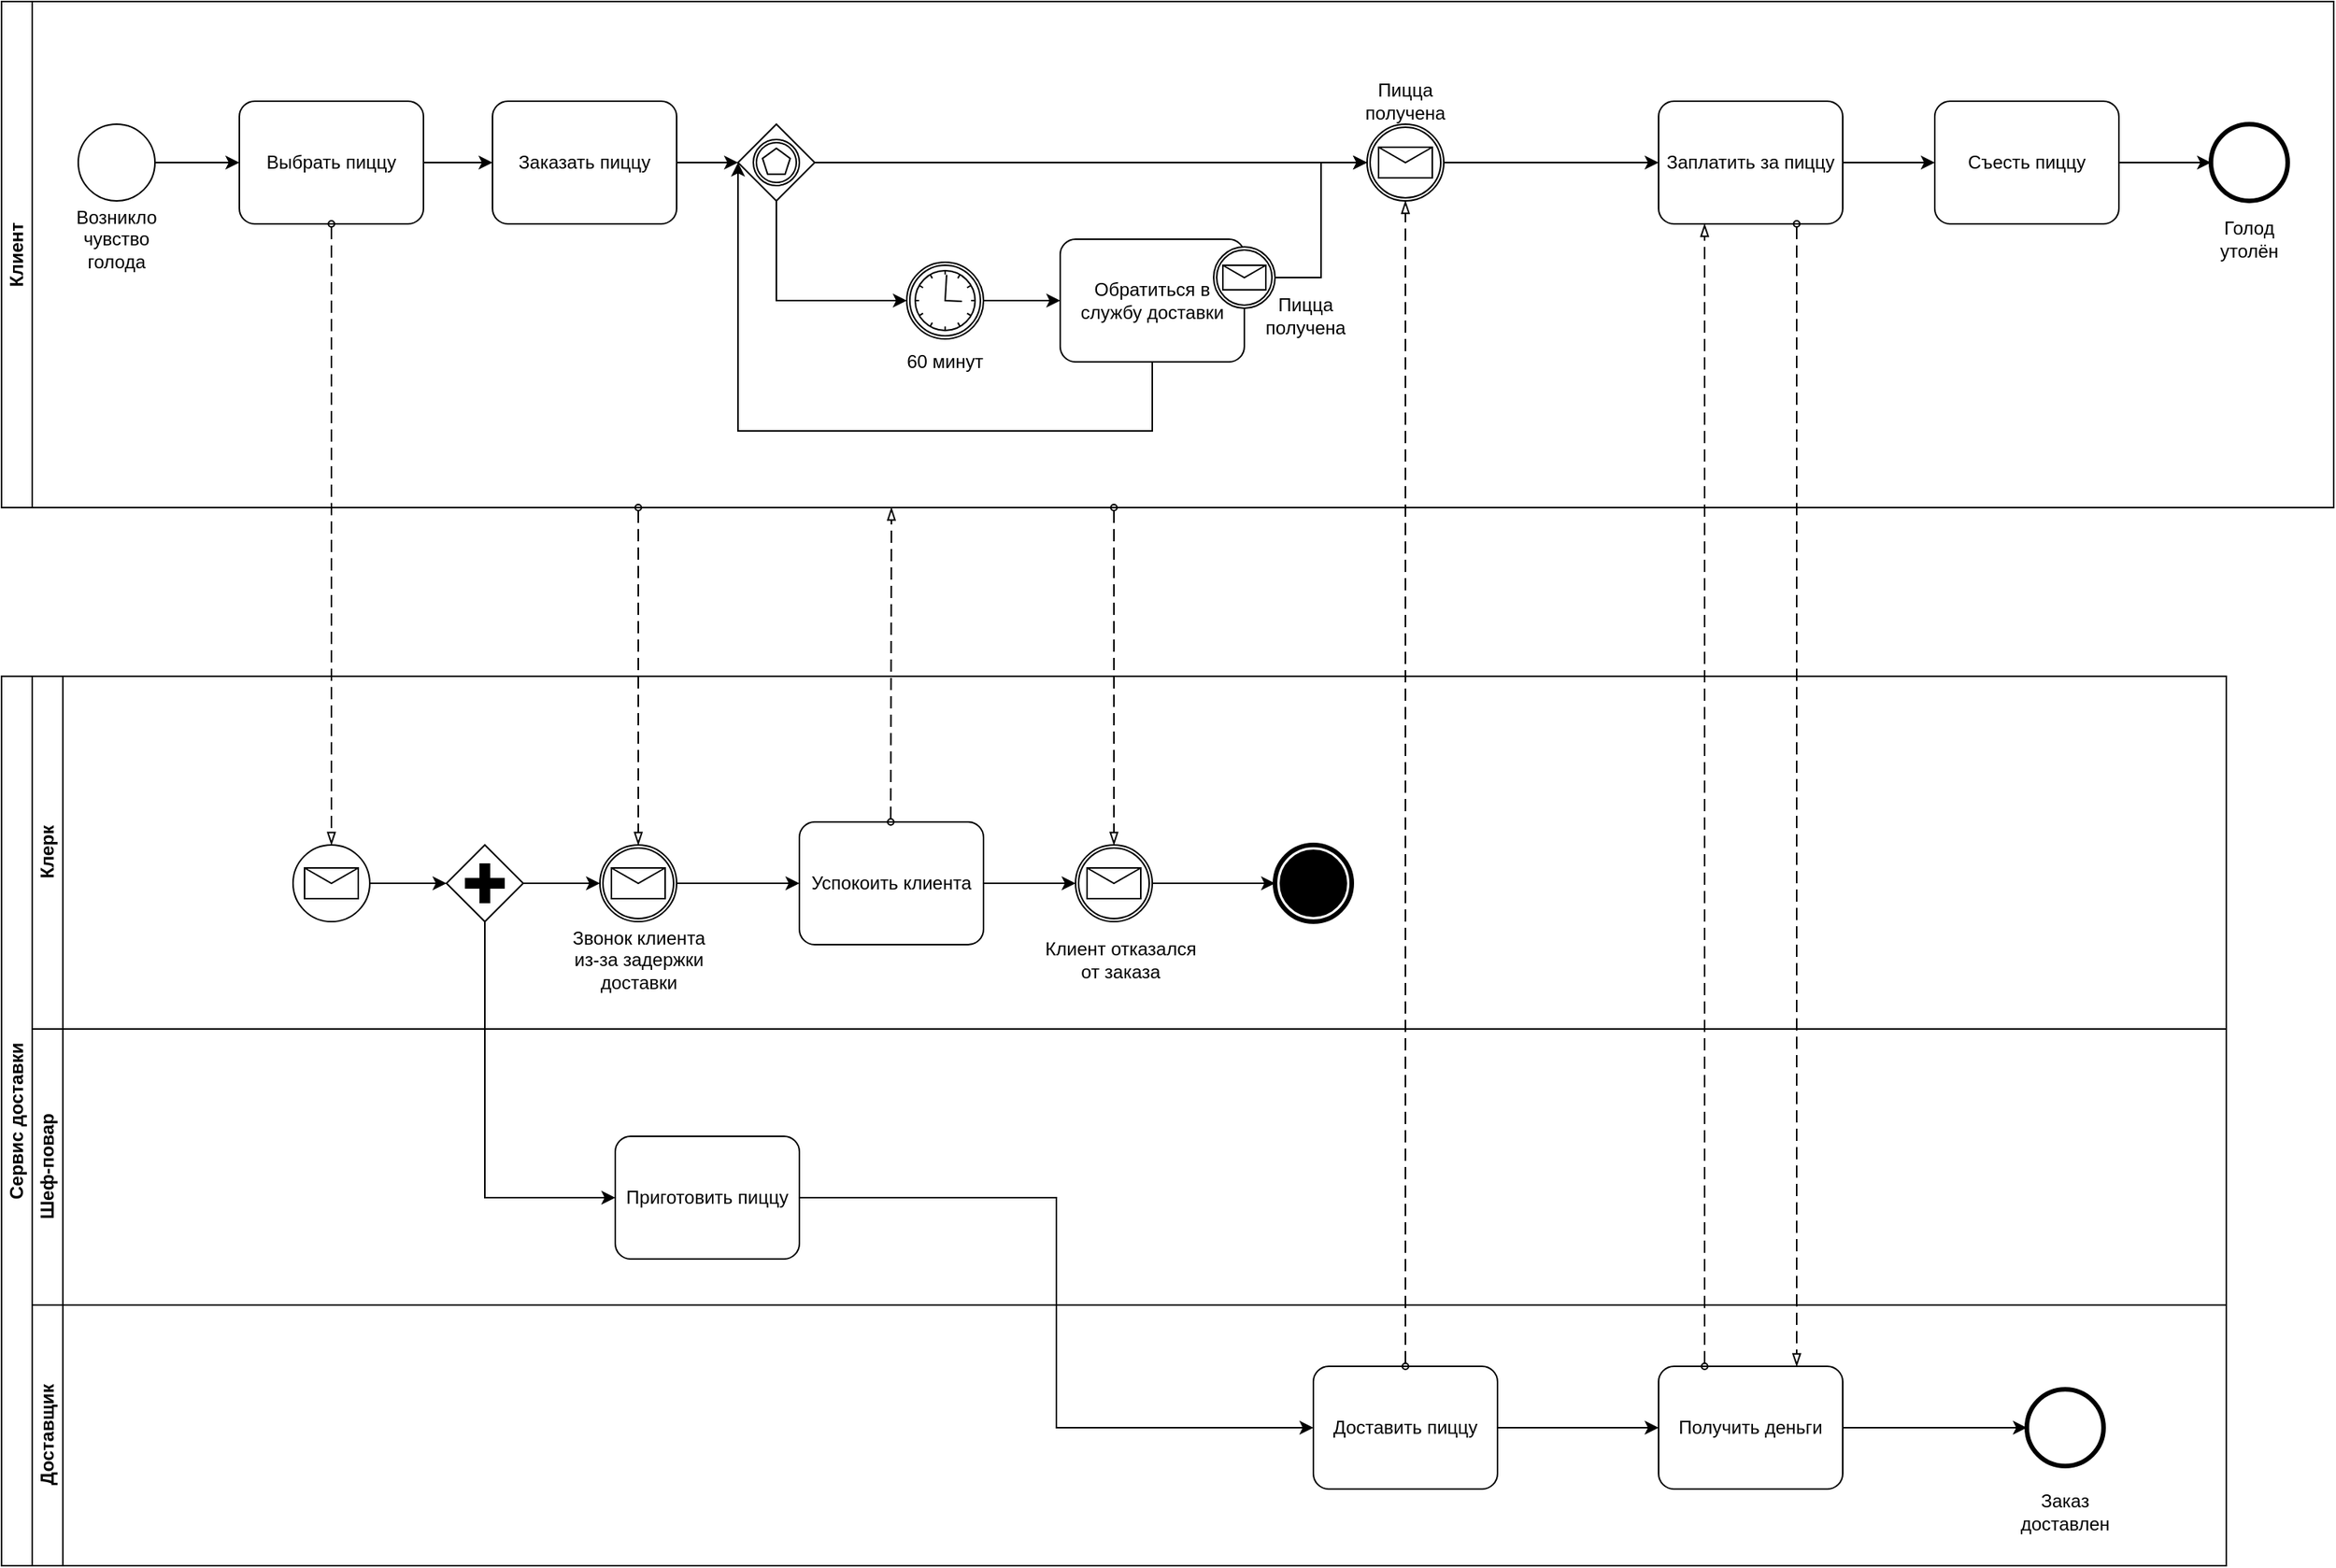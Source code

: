 <mxfile version="24.7.5">
  <diagram name="Page-1" id="2a216829-ef6e-dabb-86c1-c78162f3ba2b">
    <mxGraphModel dx="2390" dy="1407" grid="1" gridSize="10" guides="1" tooltips="1" connect="1" arrows="1" fold="1" page="1" pageScale="1" pageWidth="850" pageHeight="1100" background="none" math="0" shadow="0">
      <root>
        <mxCell id="0" />
        <mxCell id="1" parent="0" />
        <mxCell id="Rylz1-FYV-qWUsAyGiuU-2" value="Клиент" style="swimlane;startSize=20;horizontal=0;html=1;whiteSpace=wrap;" parent="1" vertex="1">
          <mxGeometry x="210" y="120" width="1520" height="330" as="geometry" />
        </mxCell>
        <mxCell id="Rylz1-FYV-qWUsAyGiuU-12" value="" style="points=[[0.145,0.145,0],[0.5,0,0],[0.855,0.145,0],[1,0.5,0],[0.855,0.855,0],[0.5,1,0],[0.145,0.855,0],[0,0.5,0]];shape=mxgraph.bpmn.event;html=1;verticalLabelPosition=bottom;labelBackgroundColor=#ffffff;verticalAlign=top;align=center;perimeter=ellipsePerimeter;outlineConnect=0;aspect=fixed;outline=standard;symbol=general;" parent="Rylz1-FYV-qWUsAyGiuU-2" vertex="1">
          <mxGeometry x="50" y="80" width="50" height="50" as="geometry" />
        </mxCell>
        <mxCell id="Rylz1-FYV-qWUsAyGiuU-13" value="Возникло чувство голода" style="text;html=1;align=center;verticalAlign=middle;whiteSpace=wrap;rounded=0;" parent="Rylz1-FYV-qWUsAyGiuU-2" vertex="1">
          <mxGeometry x="45" y="140" width="60" height="30" as="geometry" />
        </mxCell>
        <mxCell id="Rylz1-FYV-qWUsAyGiuU-49" style="edgeStyle=orthogonalEdgeStyle;rounded=0;orthogonalLoop=1;jettySize=auto;html=1;" parent="Rylz1-FYV-qWUsAyGiuU-2" source="Rylz1-FYV-qWUsAyGiuU-14" target="Rylz1-FYV-qWUsAyGiuU-16" edge="1">
          <mxGeometry relative="1" as="geometry" />
        </mxCell>
        <mxCell id="Rylz1-FYV-qWUsAyGiuU-14" value="Выбрать пиццу" style="points=[[0.25,0,0],[0.5,0,0],[0.75,0,0],[1,0.25,0],[1,0.5,0],[1,0.75,0],[0.75,1,0],[0.5,1,0],[0.25,1,0],[0,0.75,0],[0,0.5,0],[0,0.25,0]];shape=mxgraph.bpmn.task;whiteSpace=wrap;rectStyle=rounded;size=10;html=1;container=1;expand=0;collapsible=0;taskMarker=abstract;" parent="Rylz1-FYV-qWUsAyGiuU-2" vertex="1">
          <mxGeometry x="155" y="65" width="120" height="80" as="geometry" />
        </mxCell>
        <mxCell id="Rylz1-FYV-qWUsAyGiuU-15" style="edgeStyle=orthogonalEdgeStyle;rounded=0;orthogonalLoop=1;jettySize=auto;html=1;entryX=0;entryY=0.5;entryDx=0;entryDy=0;entryPerimeter=0;" parent="Rylz1-FYV-qWUsAyGiuU-2" source="Rylz1-FYV-qWUsAyGiuU-12" target="Rylz1-FYV-qWUsAyGiuU-14" edge="1">
          <mxGeometry relative="1" as="geometry" />
        </mxCell>
        <mxCell id="Rylz1-FYV-qWUsAyGiuU-27" value="" style="edgeStyle=orthogonalEdgeStyle;rounded=0;orthogonalLoop=1;jettySize=auto;html=1;" parent="Rylz1-FYV-qWUsAyGiuU-2" source="Rylz1-FYV-qWUsAyGiuU-16" target="Rylz1-FYV-qWUsAyGiuU-17" edge="1">
          <mxGeometry relative="1" as="geometry" />
        </mxCell>
        <mxCell id="Rylz1-FYV-qWUsAyGiuU-16" value="Заказать пиццу" style="points=[[0.25,0,0],[0.5,0,0],[0.75,0,0],[1,0.25,0],[1,0.5,0],[1,0.75,0],[0.75,1,0],[0.5,1,0],[0.25,1,0],[0,0.75,0],[0,0.5,0],[0,0.25,0]];shape=mxgraph.bpmn.task;whiteSpace=wrap;rectStyle=rounded;size=10;html=1;container=1;expand=0;collapsible=0;taskMarker=abstract;" parent="Rylz1-FYV-qWUsAyGiuU-2" vertex="1">
          <mxGeometry x="320" y="65" width="120" height="80" as="geometry" />
        </mxCell>
        <mxCell id="Rylz1-FYV-qWUsAyGiuU-17" value="" style="points=[[0.25,0.25,0],[0.5,0,0],[0.75,0.25,0],[1,0.5,0],[0.75,0.75,0],[0.5,1,0],[0.25,0.75,0],[0,0.5,0]];shape=mxgraph.bpmn.gateway2;html=1;verticalLabelPosition=bottom;labelBackgroundColor=#ffffff;verticalAlign=top;align=center;perimeter=rhombusPerimeter;outlineConnect=0;outline=catching;symbol=multiple;" parent="Rylz1-FYV-qWUsAyGiuU-2" vertex="1">
          <mxGeometry x="480" y="80" width="50" height="50" as="geometry" />
        </mxCell>
        <mxCell id="Rylz1-FYV-qWUsAyGiuU-18" value="Обратиться в службу доставки" style="points=[[0.25,0,0],[0.5,0,0],[0.75,0,0],[1,0.25,0],[1,0.5,0],[1,0.75,0],[0.75,1,0],[0.5,1,0],[0.25,1,0],[0,0.75,0],[0,0.5,0],[0,0.25,0]];shape=mxgraph.bpmn.task;whiteSpace=wrap;rectStyle=rounded;size=10;html=1;container=1;expand=0;collapsible=0;taskMarker=abstract;" parent="Rylz1-FYV-qWUsAyGiuU-2" vertex="1">
          <mxGeometry x="690" y="155" width="120" height="80" as="geometry" />
        </mxCell>
        <mxCell id="s_k-jecpdl5mLhOuCXz1-1" value="" style="points=[[0.145,0.145,0],[0.5,0,0],[0.855,0.145,0],[1,0.5,0],[0.855,0.855,0],[0.5,1,0],[0.145,0.855,0],[0,0.5,0]];shape=mxgraph.bpmn.event;html=1;verticalLabelPosition=bottom;labelBackgroundColor=#ffffff;verticalAlign=top;align=center;perimeter=ellipsePerimeter;outlineConnect=0;aspect=fixed;outline=catching;symbol=message;" vertex="1" parent="Rylz1-FYV-qWUsAyGiuU-18">
          <mxGeometry x="100" y="5" width="40" height="40" as="geometry" />
        </mxCell>
        <mxCell id="Rylz1-FYV-qWUsAyGiuU-19" value="" style="points=[[0.145,0.145,0],[0.5,0,0],[0.855,0.145,0],[1,0.5,0],[0.855,0.855,0],[0.5,1,0],[0.145,0.855,0],[0,0.5,0]];shape=mxgraph.bpmn.event;html=1;verticalLabelPosition=bottom;labelBackgroundColor=#ffffff;verticalAlign=top;align=center;perimeter=ellipsePerimeter;outlineConnect=0;aspect=fixed;outline=catching;symbol=timer;" parent="Rylz1-FYV-qWUsAyGiuU-2" vertex="1">
          <mxGeometry x="590" y="170" width="50" height="50" as="geometry" />
        </mxCell>
        <mxCell id="Rylz1-FYV-qWUsAyGiuU-20" value="60 минут" style="text;html=1;align=center;verticalAlign=middle;whiteSpace=wrap;rounded=0;" parent="Rylz1-FYV-qWUsAyGiuU-2" vertex="1">
          <mxGeometry x="585" y="220" width="60" height="30" as="geometry" />
        </mxCell>
        <mxCell id="Rylz1-FYV-qWUsAyGiuU-21" value="" style="points=[[0.145,0.145,0],[0.5,0,0],[0.855,0.145,0],[1,0.5,0],[0.855,0.855,0],[0.5,1,0],[0.145,0.855,0],[0,0.5,0]];shape=mxgraph.bpmn.event;html=1;verticalLabelPosition=bottom;labelBackgroundColor=#ffffff;verticalAlign=top;align=center;perimeter=ellipsePerimeter;outlineConnect=0;aspect=fixed;outline=catching;symbol=message;" parent="Rylz1-FYV-qWUsAyGiuU-2" vertex="1">
          <mxGeometry x="890" y="80" width="50" height="50" as="geometry" />
        </mxCell>
        <mxCell id="Rylz1-FYV-qWUsAyGiuU-33" style="edgeStyle=orthogonalEdgeStyle;rounded=0;orthogonalLoop=1;jettySize=auto;html=1;" parent="Rylz1-FYV-qWUsAyGiuU-2" source="Rylz1-FYV-qWUsAyGiuU-22" target="Rylz1-FYV-qWUsAyGiuU-23" edge="1">
          <mxGeometry relative="1" as="geometry" />
        </mxCell>
        <mxCell id="Rylz1-FYV-qWUsAyGiuU-22" value="Заплатить за пиццу" style="points=[[0.25,0,0],[0.5,0,0],[0.75,0,0],[1,0.25,0],[1,0.5,0],[1,0.75,0],[0.75,1,0],[0.5,1,0],[0.25,1,0],[0,0.75,0],[0,0.5,0],[0,0.25,0]];shape=mxgraph.bpmn.task;whiteSpace=wrap;rectStyle=rounded;size=10;html=1;container=1;expand=0;collapsible=0;taskMarker=abstract;" parent="Rylz1-FYV-qWUsAyGiuU-2" vertex="1">
          <mxGeometry x="1080" y="65" width="120" height="80" as="geometry" />
        </mxCell>
        <mxCell id="Rylz1-FYV-qWUsAyGiuU-23" value="Съесть пиццу" style="points=[[0.25,0,0],[0.5,0,0],[0.75,0,0],[1,0.25,0],[1,0.5,0],[1,0.75,0],[0.75,1,0],[0.5,1,0],[0.25,1,0],[0,0.75,0],[0,0.5,0],[0,0.25,0]];shape=mxgraph.bpmn.task;whiteSpace=wrap;rectStyle=rounded;size=10;html=1;container=1;expand=0;collapsible=0;taskMarker=abstract;" parent="Rylz1-FYV-qWUsAyGiuU-2" vertex="1">
          <mxGeometry x="1260" y="65" width="120" height="80" as="geometry" />
        </mxCell>
        <mxCell id="Rylz1-FYV-qWUsAyGiuU-24" value="" style="points=[[0.145,0.145,0],[0.5,0,0],[0.855,0.145,0],[1,0.5,0],[0.855,0.855,0],[0.5,1,0],[0.145,0.855,0],[0,0.5,0]];shape=mxgraph.bpmn.event;html=1;verticalLabelPosition=bottom;labelBackgroundColor=#ffffff;verticalAlign=top;align=center;perimeter=ellipsePerimeter;outlineConnect=0;aspect=fixed;outline=end;symbol=terminate2;" parent="Rylz1-FYV-qWUsAyGiuU-2" vertex="1">
          <mxGeometry x="1440" y="80" width="50" height="50" as="geometry" />
        </mxCell>
        <mxCell id="Rylz1-FYV-qWUsAyGiuU-25" value="Пицца получена" style="text;html=1;align=center;verticalAlign=middle;whiteSpace=wrap;rounded=0;" parent="Rylz1-FYV-qWUsAyGiuU-2" vertex="1">
          <mxGeometry x="885" y="50" width="60" height="30" as="geometry" />
        </mxCell>
        <mxCell id="Rylz1-FYV-qWUsAyGiuU-26" value="Голод утолён" style="text;html=1;align=center;verticalAlign=middle;whiteSpace=wrap;rounded=0;" parent="Rylz1-FYV-qWUsAyGiuU-2" vertex="1">
          <mxGeometry x="1435" y="140" width="60" height="30" as="geometry" />
        </mxCell>
        <mxCell id="Rylz1-FYV-qWUsAyGiuU-28" style="edgeStyle=orthogonalEdgeStyle;rounded=0;orthogonalLoop=1;jettySize=auto;html=1;entryX=0;entryY=0.5;entryDx=0;entryDy=0;entryPerimeter=0;" parent="Rylz1-FYV-qWUsAyGiuU-2" source="Rylz1-FYV-qWUsAyGiuU-17" target="Rylz1-FYV-qWUsAyGiuU-21" edge="1">
          <mxGeometry relative="1" as="geometry" />
        </mxCell>
        <mxCell id="Rylz1-FYV-qWUsAyGiuU-29" style="edgeStyle=orthogonalEdgeStyle;rounded=0;orthogonalLoop=1;jettySize=auto;html=1;entryX=0;entryY=0.5;entryDx=0;entryDy=0;entryPerimeter=0;exitX=0.5;exitY=1;exitDx=0;exitDy=0;exitPerimeter=0;" parent="Rylz1-FYV-qWUsAyGiuU-2" source="Rylz1-FYV-qWUsAyGiuU-17" target="Rylz1-FYV-qWUsAyGiuU-19" edge="1">
          <mxGeometry relative="1" as="geometry" />
        </mxCell>
        <mxCell id="Rylz1-FYV-qWUsAyGiuU-30" style="edgeStyle=orthogonalEdgeStyle;rounded=0;orthogonalLoop=1;jettySize=auto;html=1;entryX=0;entryY=0.5;entryDx=0;entryDy=0;entryPerimeter=0;" parent="Rylz1-FYV-qWUsAyGiuU-2" source="Rylz1-FYV-qWUsAyGiuU-19" target="Rylz1-FYV-qWUsAyGiuU-18" edge="1">
          <mxGeometry relative="1" as="geometry" />
        </mxCell>
        <mxCell id="Rylz1-FYV-qWUsAyGiuU-31" style="edgeStyle=orthogonalEdgeStyle;rounded=0;orthogonalLoop=1;jettySize=auto;html=1;entryX=0;entryY=0.5;entryDx=0;entryDy=0;entryPerimeter=0;exitX=0.5;exitY=1;exitDx=0;exitDy=0;exitPerimeter=0;" parent="Rylz1-FYV-qWUsAyGiuU-2" source="Rylz1-FYV-qWUsAyGiuU-18" target="Rylz1-FYV-qWUsAyGiuU-17" edge="1">
          <mxGeometry relative="1" as="geometry">
            <Array as="points">
              <mxPoint x="750" y="280" />
              <mxPoint x="480" y="280" />
            </Array>
          </mxGeometry>
        </mxCell>
        <mxCell id="Rylz1-FYV-qWUsAyGiuU-32" style="edgeStyle=orthogonalEdgeStyle;rounded=0;orthogonalLoop=1;jettySize=auto;html=1;entryX=0;entryY=0.5;entryDx=0;entryDy=0;entryPerimeter=0;" parent="Rylz1-FYV-qWUsAyGiuU-2" source="Rylz1-FYV-qWUsAyGiuU-21" target="Rylz1-FYV-qWUsAyGiuU-22" edge="1">
          <mxGeometry relative="1" as="geometry" />
        </mxCell>
        <mxCell id="Rylz1-FYV-qWUsAyGiuU-34" style="edgeStyle=orthogonalEdgeStyle;rounded=0;orthogonalLoop=1;jettySize=auto;html=1;entryX=0;entryY=0.5;entryDx=0;entryDy=0;entryPerimeter=0;" parent="Rylz1-FYV-qWUsAyGiuU-2" source="Rylz1-FYV-qWUsAyGiuU-23" target="Rylz1-FYV-qWUsAyGiuU-24" edge="1">
          <mxGeometry relative="1" as="geometry" />
        </mxCell>
        <mxCell id="s_k-jecpdl5mLhOuCXz1-2" style="edgeStyle=orthogonalEdgeStyle;rounded=0;orthogonalLoop=1;jettySize=auto;html=1;entryX=0;entryY=0.5;entryDx=0;entryDy=0;entryPerimeter=0;" edge="1" parent="Rylz1-FYV-qWUsAyGiuU-2" source="s_k-jecpdl5mLhOuCXz1-1" target="Rylz1-FYV-qWUsAyGiuU-21">
          <mxGeometry relative="1" as="geometry" />
        </mxCell>
        <mxCell id="s_k-jecpdl5mLhOuCXz1-3" value="Пицца получена" style="text;html=1;align=center;verticalAlign=middle;whiteSpace=wrap;rounded=0;" vertex="1" parent="Rylz1-FYV-qWUsAyGiuU-2">
          <mxGeometry x="820" y="190" width="60" height="30" as="geometry" />
        </mxCell>
        <mxCell id="Rylz1-FYV-qWUsAyGiuU-8" value="Сервис доставки" style="swimlane;html=1;childLayout=stackLayout;resizeParent=1;resizeParentMax=0;horizontal=0;startSize=20;horizontalStack=0;whiteSpace=wrap;" parent="1" vertex="1">
          <mxGeometry x="210" y="560" width="1450" height="580" as="geometry" />
        </mxCell>
        <mxCell id="Rylz1-FYV-qWUsAyGiuU-9" value="Клерк" style="swimlane;html=1;startSize=20;horizontal=0;" parent="Rylz1-FYV-qWUsAyGiuU-8" vertex="1">
          <mxGeometry x="20" width="1430" height="230" as="geometry" />
        </mxCell>
        <mxCell id="Rylz1-FYV-qWUsAyGiuU-35" value="" style="points=[[0.145,0.145,0],[0.5,0,0],[0.855,0.145,0],[1,0.5,0],[0.855,0.855,0],[0.5,1,0],[0.145,0.855,0],[0,0.5,0]];shape=mxgraph.bpmn.event;html=1;verticalLabelPosition=bottom;labelBackgroundColor=#ffffff;verticalAlign=top;align=center;perimeter=ellipsePerimeter;outlineConnect=0;aspect=fixed;outline=standard;symbol=message;" parent="Rylz1-FYV-qWUsAyGiuU-9" vertex="1">
          <mxGeometry x="170" y="110" width="50" height="50" as="geometry" />
        </mxCell>
        <mxCell id="Rylz1-FYV-qWUsAyGiuU-51" value="" style="points=[[0.25,0.25,0],[0.5,0,0],[0.75,0.25,0],[1,0.5,0],[0.75,0.75,0],[0.5,1,0],[0.25,0.75,0],[0,0.5,0]];shape=mxgraph.bpmn.gateway2;html=1;verticalLabelPosition=bottom;labelBackgroundColor=#ffffff;verticalAlign=top;align=center;perimeter=rhombusPerimeter;outlineConnect=0;outline=none;symbol=none;gwType=parallel;" parent="Rylz1-FYV-qWUsAyGiuU-9" vertex="1">
          <mxGeometry x="270" y="110" width="50" height="50" as="geometry" />
        </mxCell>
        <mxCell id="Rylz1-FYV-qWUsAyGiuU-52" style="edgeStyle=orthogonalEdgeStyle;rounded=0;orthogonalLoop=1;jettySize=auto;html=1;entryX=0;entryY=0.5;entryDx=0;entryDy=0;entryPerimeter=0;" parent="Rylz1-FYV-qWUsAyGiuU-9" source="Rylz1-FYV-qWUsAyGiuU-35" target="Rylz1-FYV-qWUsAyGiuU-51" edge="1">
          <mxGeometry relative="1" as="geometry" />
        </mxCell>
        <mxCell id="Rylz1-FYV-qWUsAyGiuU-53" value="" style="points=[[0.145,0.145,0],[0.5,0,0],[0.855,0.145,0],[1,0.5,0],[0.855,0.855,0],[0.5,1,0],[0.145,0.855,0],[0,0.5,0]];shape=mxgraph.bpmn.event;html=1;verticalLabelPosition=bottom;labelBackgroundColor=#ffffff;verticalAlign=top;align=center;perimeter=ellipsePerimeter;outlineConnect=0;aspect=fixed;outline=catching;symbol=message;" parent="Rylz1-FYV-qWUsAyGiuU-9" vertex="1">
          <mxGeometry x="370" y="110" width="50" height="50" as="geometry" />
        </mxCell>
        <mxCell id="Rylz1-FYV-qWUsAyGiuU-54" style="edgeStyle=orthogonalEdgeStyle;rounded=0;orthogonalLoop=1;jettySize=auto;html=1;entryX=0;entryY=0.5;entryDx=0;entryDy=0;entryPerimeter=0;" parent="Rylz1-FYV-qWUsAyGiuU-9" source="Rylz1-FYV-qWUsAyGiuU-51" target="Rylz1-FYV-qWUsAyGiuU-53" edge="1">
          <mxGeometry relative="1" as="geometry" />
        </mxCell>
        <mxCell id="Rylz1-FYV-qWUsAyGiuU-55" value="Звонок клиента из-за задержки доставки" style="text;html=1;align=center;verticalAlign=middle;whiteSpace=wrap;rounded=0;" parent="Rylz1-FYV-qWUsAyGiuU-9" vertex="1">
          <mxGeometry x="347.5" y="170" width="95" height="30" as="geometry" />
        </mxCell>
        <mxCell id="Rylz1-FYV-qWUsAyGiuU-62" style="edgeStyle=orthogonalEdgeStyle;rounded=0;orthogonalLoop=1;jettySize=auto;html=1;" parent="Rylz1-FYV-qWUsAyGiuU-9" source="Rylz1-FYV-qWUsAyGiuU-56" target="Rylz1-FYV-qWUsAyGiuU-60" edge="1">
          <mxGeometry relative="1" as="geometry" />
        </mxCell>
        <mxCell id="Rylz1-FYV-qWUsAyGiuU-56" value="Успокоить клиента" style="points=[[0.25,0,0],[0.5,0,0],[0.75,0,0],[1,0.25,0],[1,0.5,0],[1,0.75,0],[0.75,1,0],[0.5,1,0],[0.25,1,0],[0,0.75,0],[0,0.5,0],[0,0.25,0]];shape=mxgraph.bpmn.task;whiteSpace=wrap;rectStyle=rounded;size=10;html=1;container=1;expand=0;collapsible=0;taskMarker=abstract;" parent="Rylz1-FYV-qWUsAyGiuU-9" vertex="1">
          <mxGeometry x="500" y="95" width="120" height="80" as="geometry" />
        </mxCell>
        <mxCell id="Rylz1-FYV-qWUsAyGiuU-65" value="" style="dashed=1;dashPattern=8 4;endArrow=blockThin;endFill=0;startArrow=oval;startFill=0;endSize=6;startSize=4;html=1;rounded=0;" parent="Rylz1-FYV-qWUsAyGiuU-56" edge="1">
          <mxGeometry width="160" relative="1" as="geometry">
            <mxPoint x="59.55" as="sourcePoint" />
            <mxPoint x="60" y="-205" as="targetPoint" />
            <Array as="points" />
          </mxGeometry>
        </mxCell>
        <mxCell id="Rylz1-FYV-qWUsAyGiuU-57" style="edgeStyle=orthogonalEdgeStyle;rounded=0;orthogonalLoop=1;jettySize=auto;html=1;entryX=0;entryY=0.5;entryDx=0;entryDy=0;entryPerimeter=0;" parent="Rylz1-FYV-qWUsAyGiuU-9" source="Rylz1-FYV-qWUsAyGiuU-53" target="Rylz1-FYV-qWUsAyGiuU-56" edge="1">
          <mxGeometry relative="1" as="geometry" />
        </mxCell>
        <mxCell id="Rylz1-FYV-qWUsAyGiuU-58" value="" style="points=[[0.145,0.145,0],[0.5,0,0],[0.855,0.145,0],[1,0.5,0],[0.855,0.855,0],[0.5,1,0],[0.145,0.855,0],[0,0.5,0]];shape=mxgraph.bpmn.event;html=1;verticalLabelPosition=bottom;labelBackgroundColor=#ffffff;verticalAlign=top;align=center;perimeter=ellipsePerimeter;outlineConnect=0;aspect=fixed;outline=end;symbol=terminate;" parent="Rylz1-FYV-qWUsAyGiuU-9" vertex="1">
          <mxGeometry x="810" y="110" width="50" height="50" as="geometry" />
        </mxCell>
        <mxCell id="Rylz1-FYV-qWUsAyGiuU-60" value="" style="points=[[0.145,0.145,0],[0.5,0,0],[0.855,0.145,0],[1,0.5,0],[0.855,0.855,0],[0.5,1,0],[0.145,0.855,0],[0,0.5,0]];shape=mxgraph.bpmn.event;html=1;verticalLabelPosition=bottom;labelBackgroundColor=#ffffff;verticalAlign=top;align=center;perimeter=ellipsePerimeter;outlineConnect=0;aspect=fixed;outline=catching;symbol=message;" parent="Rylz1-FYV-qWUsAyGiuU-9" vertex="1">
          <mxGeometry x="680" y="110" width="50" height="50" as="geometry" />
        </mxCell>
        <mxCell id="Rylz1-FYV-qWUsAyGiuU-61" value="Клиент отказался от заказа" style="text;html=1;align=center;verticalAlign=middle;whiteSpace=wrap;rounded=0;" parent="Rylz1-FYV-qWUsAyGiuU-9" vertex="1">
          <mxGeometry x="657.5" y="170" width="102.5" height="30" as="geometry" />
        </mxCell>
        <mxCell id="Rylz1-FYV-qWUsAyGiuU-63" style="edgeStyle=orthogonalEdgeStyle;rounded=0;orthogonalLoop=1;jettySize=auto;html=1;entryX=0;entryY=0.5;entryDx=0;entryDy=0;entryPerimeter=0;" parent="Rylz1-FYV-qWUsAyGiuU-9" source="Rylz1-FYV-qWUsAyGiuU-60" target="Rylz1-FYV-qWUsAyGiuU-58" edge="1">
          <mxGeometry relative="1" as="geometry" />
        </mxCell>
        <mxCell id="Rylz1-FYV-qWUsAyGiuU-10" value="Шеф-повар" style="swimlane;html=1;startSize=20;horizontal=0;" parent="Rylz1-FYV-qWUsAyGiuU-8" vertex="1">
          <mxGeometry x="20" y="230" width="1430" height="180" as="geometry" />
        </mxCell>
        <mxCell id="Rylz1-FYV-qWUsAyGiuU-36" value="Приготовить пиццу" style="points=[[0.25,0,0],[0.5,0,0],[0.75,0,0],[1,0.25,0],[1,0.5,0],[1,0.75,0],[0.75,1,0],[0.5,1,0],[0.25,1,0],[0,0.75,0],[0,0.5,0],[0,0.25,0]];shape=mxgraph.bpmn.task;whiteSpace=wrap;rectStyle=rounded;size=10;html=1;container=1;expand=0;collapsible=0;taskMarker=abstract;" parent="Rylz1-FYV-qWUsAyGiuU-10" vertex="1">
          <mxGeometry x="380" y="70" width="120" height="80" as="geometry" />
        </mxCell>
        <mxCell id="Rylz1-FYV-qWUsAyGiuU-11" value="Доставщик" style="swimlane;html=1;startSize=20;horizontal=0;" parent="Rylz1-FYV-qWUsAyGiuU-8" vertex="1">
          <mxGeometry x="20" y="410" width="1430" height="170" as="geometry" />
        </mxCell>
        <mxCell id="Rylz1-FYV-qWUsAyGiuU-37" value="Доставить пиццу" style="points=[[0.25,0,0],[0.5,0,0],[0.75,0,0],[1,0.25,0],[1,0.5,0],[1,0.75,0],[0.75,1,0],[0.5,1,0],[0.25,1,0],[0,0.75,0],[0,0.5,0],[0,0.25,0]];shape=mxgraph.bpmn.task;whiteSpace=wrap;rectStyle=rounded;size=10;html=1;container=1;expand=0;collapsible=0;taskMarker=abstract;" parent="Rylz1-FYV-qWUsAyGiuU-11" vertex="1">
          <mxGeometry x="835" y="40" width="120" height="80" as="geometry" />
        </mxCell>
        <mxCell id="Rylz1-FYV-qWUsAyGiuU-44" style="edgeStyle=orthogonalEdgeStyle;rounded=0;orthogonalLoop=1;jettySize=auto;html=1;" parent="Rylz1-FYV-qWUsAyGiuU-11" source="Rylz1-FYV-qWUsAyGiuU-38" target="Rylz1-FYV-qWUsAyGiuU-39" edge="1">
          <mxGeometry relative="1" as="geometry" />
        </mxCell>
        <mxCell id="Rylz1-FYV-qWUsAyGiuU-38" value="Получить деньги" style="points=[[0.25,0,0],[0.5,0,0],[0.75,0,0],[1,0.25,0],[1,0.5,0],[1,0.75,0],[0.75,1,0],[0.5,1,0],[0.25,1,0],[0,0.75,0],[0,0.5,0],[0,0.25,0]];shape=mxgraph.bpmn.task;whiteSpace=wrap;rectStyle=rounded;size=10;html=1;container=1;expand=0;collapsible=0;taskMarker=abstract;" parent="Rylz1-FYV-qWUsAyGiuU-11" vertex="1">
          <mxGeometry x="1060" y="40" width="120" height="80" as="geometry" />
        </mxCell>
        <mxCell id="Rylz1-FYV-qWUsAyGiuU-39" value="" style="points=[[0.145,0.145,0],[0.5,0,0],[0.855,0.145,0],[1,0.5,0],[0.855,0.855,0],[0.5,1,0],[0.145,0.855,0],[0,0.5,0]];shape=mxgraph.bpmn.event;html=1;verticalLabelPosition=bottom;labelBackgroundColor=#ffffff;verticalAlign=top;align=center;perimeter=ellipsePerimeter;outlineConnect=0;aspect=fixed;outline=end;symbol=terminate2;" parent="Rylz1-FYV-qWUsAyGiuU-11" vertex="1">
          <mxGeometry x="1300" y="55" width="50" height="50" as="geometry" />
        </mxCell>
        <mxCell id="Rylz1-FYV-qWUsAyGiuU-40" value="Заказ доставлен" style="text;html=1;align=center;verticalAlign=middle;whiteSpace=wrap;rounded=0;" parent="Rylz1-FYV-qWUsAyGiuU-11" vertex="1">
          <mxGeometry x="1295" y="120" width="60" height="30" as="geometry" />
        </mxCell>
        <mxCell id="Rylz1-FYV-qWUsAyGiuU-43" style="edgeStyle=orthogonalEdgeStyle;rounded=0;orthogonalLoop=1;jettySize=auto;html=1;entryX=0;entryY=0.5;entryDx=0;entryDy=0;entryPerimeter=0;" parent="Rylz1-FYV-qWUsAyGiuU-11" source="Rylz1-FYV-qWUsAyGiuU-37" target="Rylz1-FYV-qWUsAyGiuU-38" edge="1">
          <mxGeometry relative="1" as="geometry" />
        </mxCell>
        <mxCell id="Rylz1-FYV-qWUsAyGiuU-41" style="edgeStyle=orthogonalEdgeStyle;rounded=0;orthogonalLoop=1;jettySize=auto;html=1;entryX=0;entryY=0.5;entryDx=0;entryDy=0;entryPerimeter=0;exitX=0.5;exitY=1;exitDx=0;exitDy=0;exitPerimeter=0;" parent="Rylz1-FYV-qWUsAyGiuU-8" source="Rylz1-FYV-qWUsAyGiuU-51" target="Rylz1-FYV-qWUsAyGiuU-36" edge="1">
          <mxGeometry relative="1" as="geometry" />
        </mxCell>
        <mxCell id="Rylz1-FYV-qWUsAyGiuU-42" style="edgeStyle=orthogonalEdgeStyle;rounded=0;orthogonalLoop=1;jettySize=auto;html=1;entryX=0;entryY=0.5;entryDx=0;entryDy=0;entryPerimeter=0;" parent="Rylz1-FYV-qWUsAyGiuU-8" source="Rylz1-FYV-qWUsAyGiuU-36" target="Rylz1-FYV-qWUsAyGiuU-37" edge="1">
          <mxGeometry relative="1" as="geometry" />
        </mxCell>
        <mxCell id="Rylz1-FYV-qWUsAyGiuU-45" value="" style="dashed=1;dashPattern=8 4;endArrow=blockThin;endFill=0;startArrow=oval;startFill=0;endSize=6;startSize=4;html=1;rounded=0;exitX=0.25;exitY=0;exitDx=0;exitDy=0;exitPerimeter=0;entryX=0.25;entryY=1;entryDx=0;entryDy=0;entryPerimeter=0;" parent="1" source="Rylz1-FYV-qWUsAyGiuU-38" target="Rylz1-FYV-qWUsAyGiuU-22" edge="1">
          <mxGeometry width="160" relative="1" as="geometry">
            <mxPoint x="1330" y="550" as="sourcePoint" />
            <mxPoint x="1330" y="285" as="targetPoint" />
            <Array as="points" />
          </mxGeometry>
        </mxCell>
        <mxCell id="Rylz1-FYV-qWUsAyGiuU-46" value="" style="dashed=1;dashPattern=8 4;endArrow=blockThin;endFill=0;startArrow=oval;startFill=0;endSize=6;startSize=4;html=1;rounded=0;exitX=0.75;exitY=1;exitDx=0;exitDy=0;exitPerimeter=0;entryX=0.75;entryY=0;entryDx=0;entryDy=0;entryPerimeter=0;" parent="1" source="Rylz1-FYV-qWUsAyGiuU-22" target="Rylz1-FYV-qWUsAyGiuU-38" edge="1">
          <mxGeometry width="160" relative="1" as="geometry">
            <mxPoint x="1554.33" y="1142.5" as="sourcePoint" />
            <mxPoint x="1554.33" y="267.5" as="targetPoint" />
            <Array as="points" />
          </mxGeometry>
        </mxCell>
        <mxCell id="Rylz1-FYV-qWUsAyGiuU-47" value="" style="dashed=1;dashPattern=8 4;endArrow=blockThin;endFill=0;startArrow=oval;startFill=0;endSize=6;startSize=4;html=1;rounded=0;exitX=0.5;exitY=0;exitDx=0;exitDy=0;exitPerimeter=0;entryX=0.5;entryY=1;entryDx=0;entryDy=0;entryPerimeter=0;" parent="1" source="Rylz1-FYV-qWUsAyGiuU-37" target="Rylz1-FYV-qWUsAyGiuU-21" edge="1">
          <mxGeometry width="160" relative="1" as="geometry">
            <mxPoint x="1120" y="1135" as="sourcePoint" />
            <mxPoint x="1120" y="260" as="targetPoint" />
            <Array as="points" />
          </mxGeometry>
        </mxCell>
        <mxCell id="Rylz1-FYV-qWUsAyGiuU-48" value="" style="dashed=1;dashPattern=8 4;endArrow=blockThin;endFill=0;startArrow=oval;startFill=0;endSize=6;startSize=4;html=1;rounded=0;exitX=0.5;exitY=1;exitDx=0;exitDy=0;exitPerimeter=0;entryX=0.5;entryY=0;entryDx=0;entryDy=0;entryPerimeter=0;" parent="1" source="Rylz1-FYV-qWUsAyGiuU-14" target="Rylz1-FYV-qWUsAyGiuU-35" edge="1">
          <mxGeometry width="160" relative="1" as="geometry">
            <mxPoint x="424" y="290" as="sourcePoint" />
            <mxPoint x="424" y="1165" as="targetPoint" />
            <Array as="points" />
          </mxGeometry>
        </mxCell>
        <mxCell id="Rylz1-FYV-qWUsAyGiuU-64" value="" style="dashed=1;dashPattern=8 4;endArrow=blockThin;endFill=0;startArrow=oval;startFill=0;endSize=6;startSize=4;html=1;rounded=0;entryX=0.5;entryY=0;entryDx=0;entryDy=0;entryPerimeter=0;" parent="1" target="Rylz1-FYV-qWUsAyGiuU-53" edge="1">
          <mxGeometry width="160" relative="1" as="geometry">
            <mxPoint x="625" y="450" as="sourcePoint" />
            <mxPoint x="630" y="855" as="targetPoint" />
            <Array as="points" />
          </mxGeometry>
        </mxCell>
        <mxCell id="Rylz1-FYV-qWUsAyGiuU-67" value="" style="dashed=1;dashPattern=8 4;endArrow=blockThin;endFill=0;startArrow=oval;startFill=0;endSize=6;startSize=4;html=1;rounded=0;entryX=0.5;entryY=0;entryDx=0;entryDy=0;entryPerimeter=0;" parent="1" target="Rylz1-FYV-qWUsAyGiuU-60" edge="1">
          <mxGeometry width="160" relative="1" as="geometry">
            <mxPoint x="935" y="450" as="sourcePoint" />
            <mxPoint x="930" y="670" as="targetPoint" />
            <Array as="points" />
          </mxGeometry>
        </mxCell>
      </root>
    </mxGraphModel>
  </diagram>
</mxfile>
